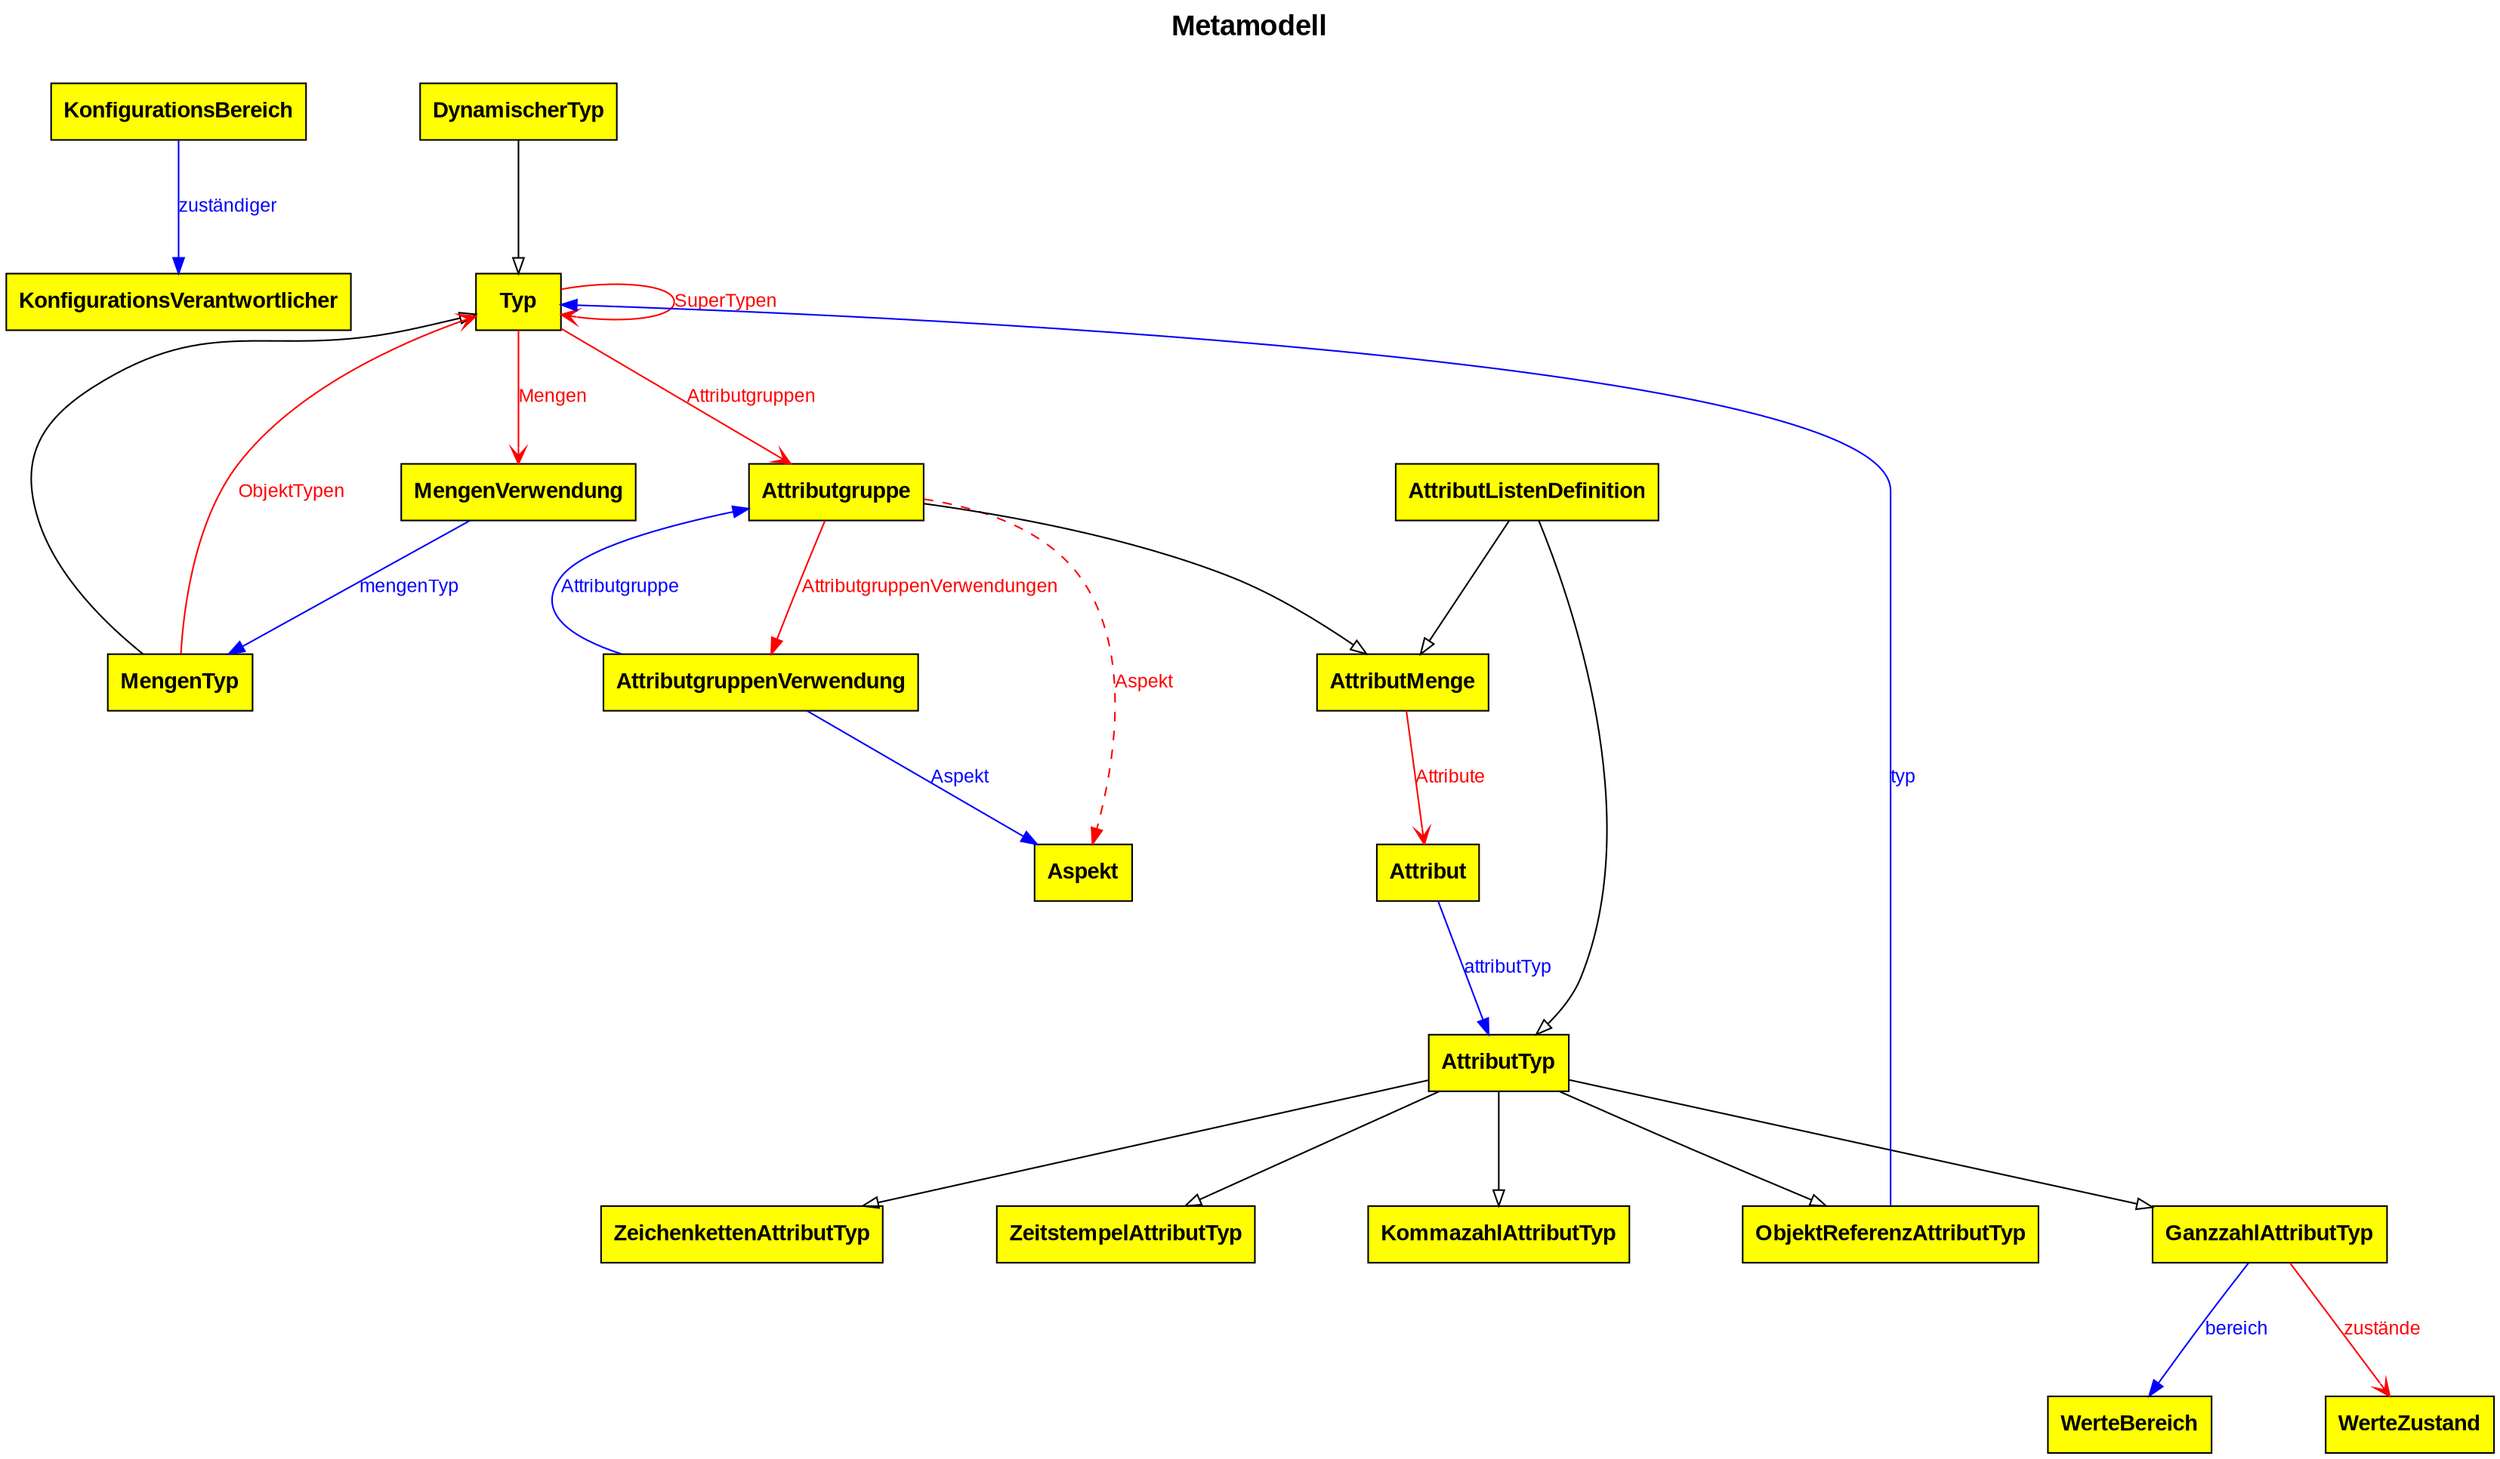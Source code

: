digraph {

  fontname="Arial bold" fontsize=18
  label="Metamodell\n\n"
  labelloc=t

  graph [ranksep=1 nodesep=1];
  node [fillcolor=yellow shape=rect style=filled fontname="Arial bold" fontsize=14]
  edge [fontname=Arial fontsize=12]

  KonfigurationsBereich -> KonfigurationsVerantwortlicher [label=zuständiger color=blue fontcolor=blue]

  Typ -> MengenVerwendung [label=Mengen arrowhead=vee color=red fontcolor=red]
  Typ -> Typ [label=SuperTypen arrowhead=vee color=red fontcolor=red]
  Typ -> Attributgruppe [label=Attributgruppen arrowhead=vee color=red fontcolor=red]

  DynamischerTyp -> Typ [arrowhead=onormal]

  MengenVerwendung -> MengenTyp [label=mengenTyp color=blue fontcolor=blue]

  MengenTyp -> Typ [arrowhead=onormal]
  MengenTyp -> Typ [label=ObjektTypen arrowhead=vee color=red fontcolor=red]

  AttributgruppenVerwendung -> Attributgruppe [label=Attributgruppe color=blue fontcolor=blue]
  AttributgruppenVerwendung -> Aspekt [label=Aspekt color=blue fontcolor=blue]

  Attributgruppe -> AttributMenge [arrowhead=onormal]
  Attributgruppe -> AttributgruppenVerwendung [label=AttributgruppenVerwendungen color=red fontcolor=red]
  Attributgruppe -> Aspekt [label=Aspekt color=red fontcolor=red style=dashed]

  AttributListenDefinition -> AttributTyp [arrowhead=onormal]
  AttributListenDefinition -> AttributMenge [arrowhead=onormal]

  AttributMenge -> Attribut [label=Attribute arrowhead=vee color=red fontcolor=red]

  Attribut -> AttributTyp [label=attributTyp color=blue fontcolor=blue]

  AttributTyp -> GanzzahlAttributTyp [arrowhead=onormal]
  GanzzahlAttributTyp -> WerteBereich [label=bereich color=blue fontcolor=blue]
  GanzzahlAttributTyp -> WerteZustand [label=zustände arrowhead=vee color=red fontcolor=red]

  AttributTyp -> KommazahlAttributTyp [arrowhead=onormal]

  AttributTyp -> ObjektReferenzAttributTyp [arrowhead=onormal]
  ObjektReferenzAttributTyp -> Typ [label=typ color=blue fontcolor=blue]

  AttributTyp -> ZeichenkettenAttributTyp [arrowhead=onormal]

  AttributTyp -> ZeitstempelAttributTyp [arrowhead=onormal]

}
